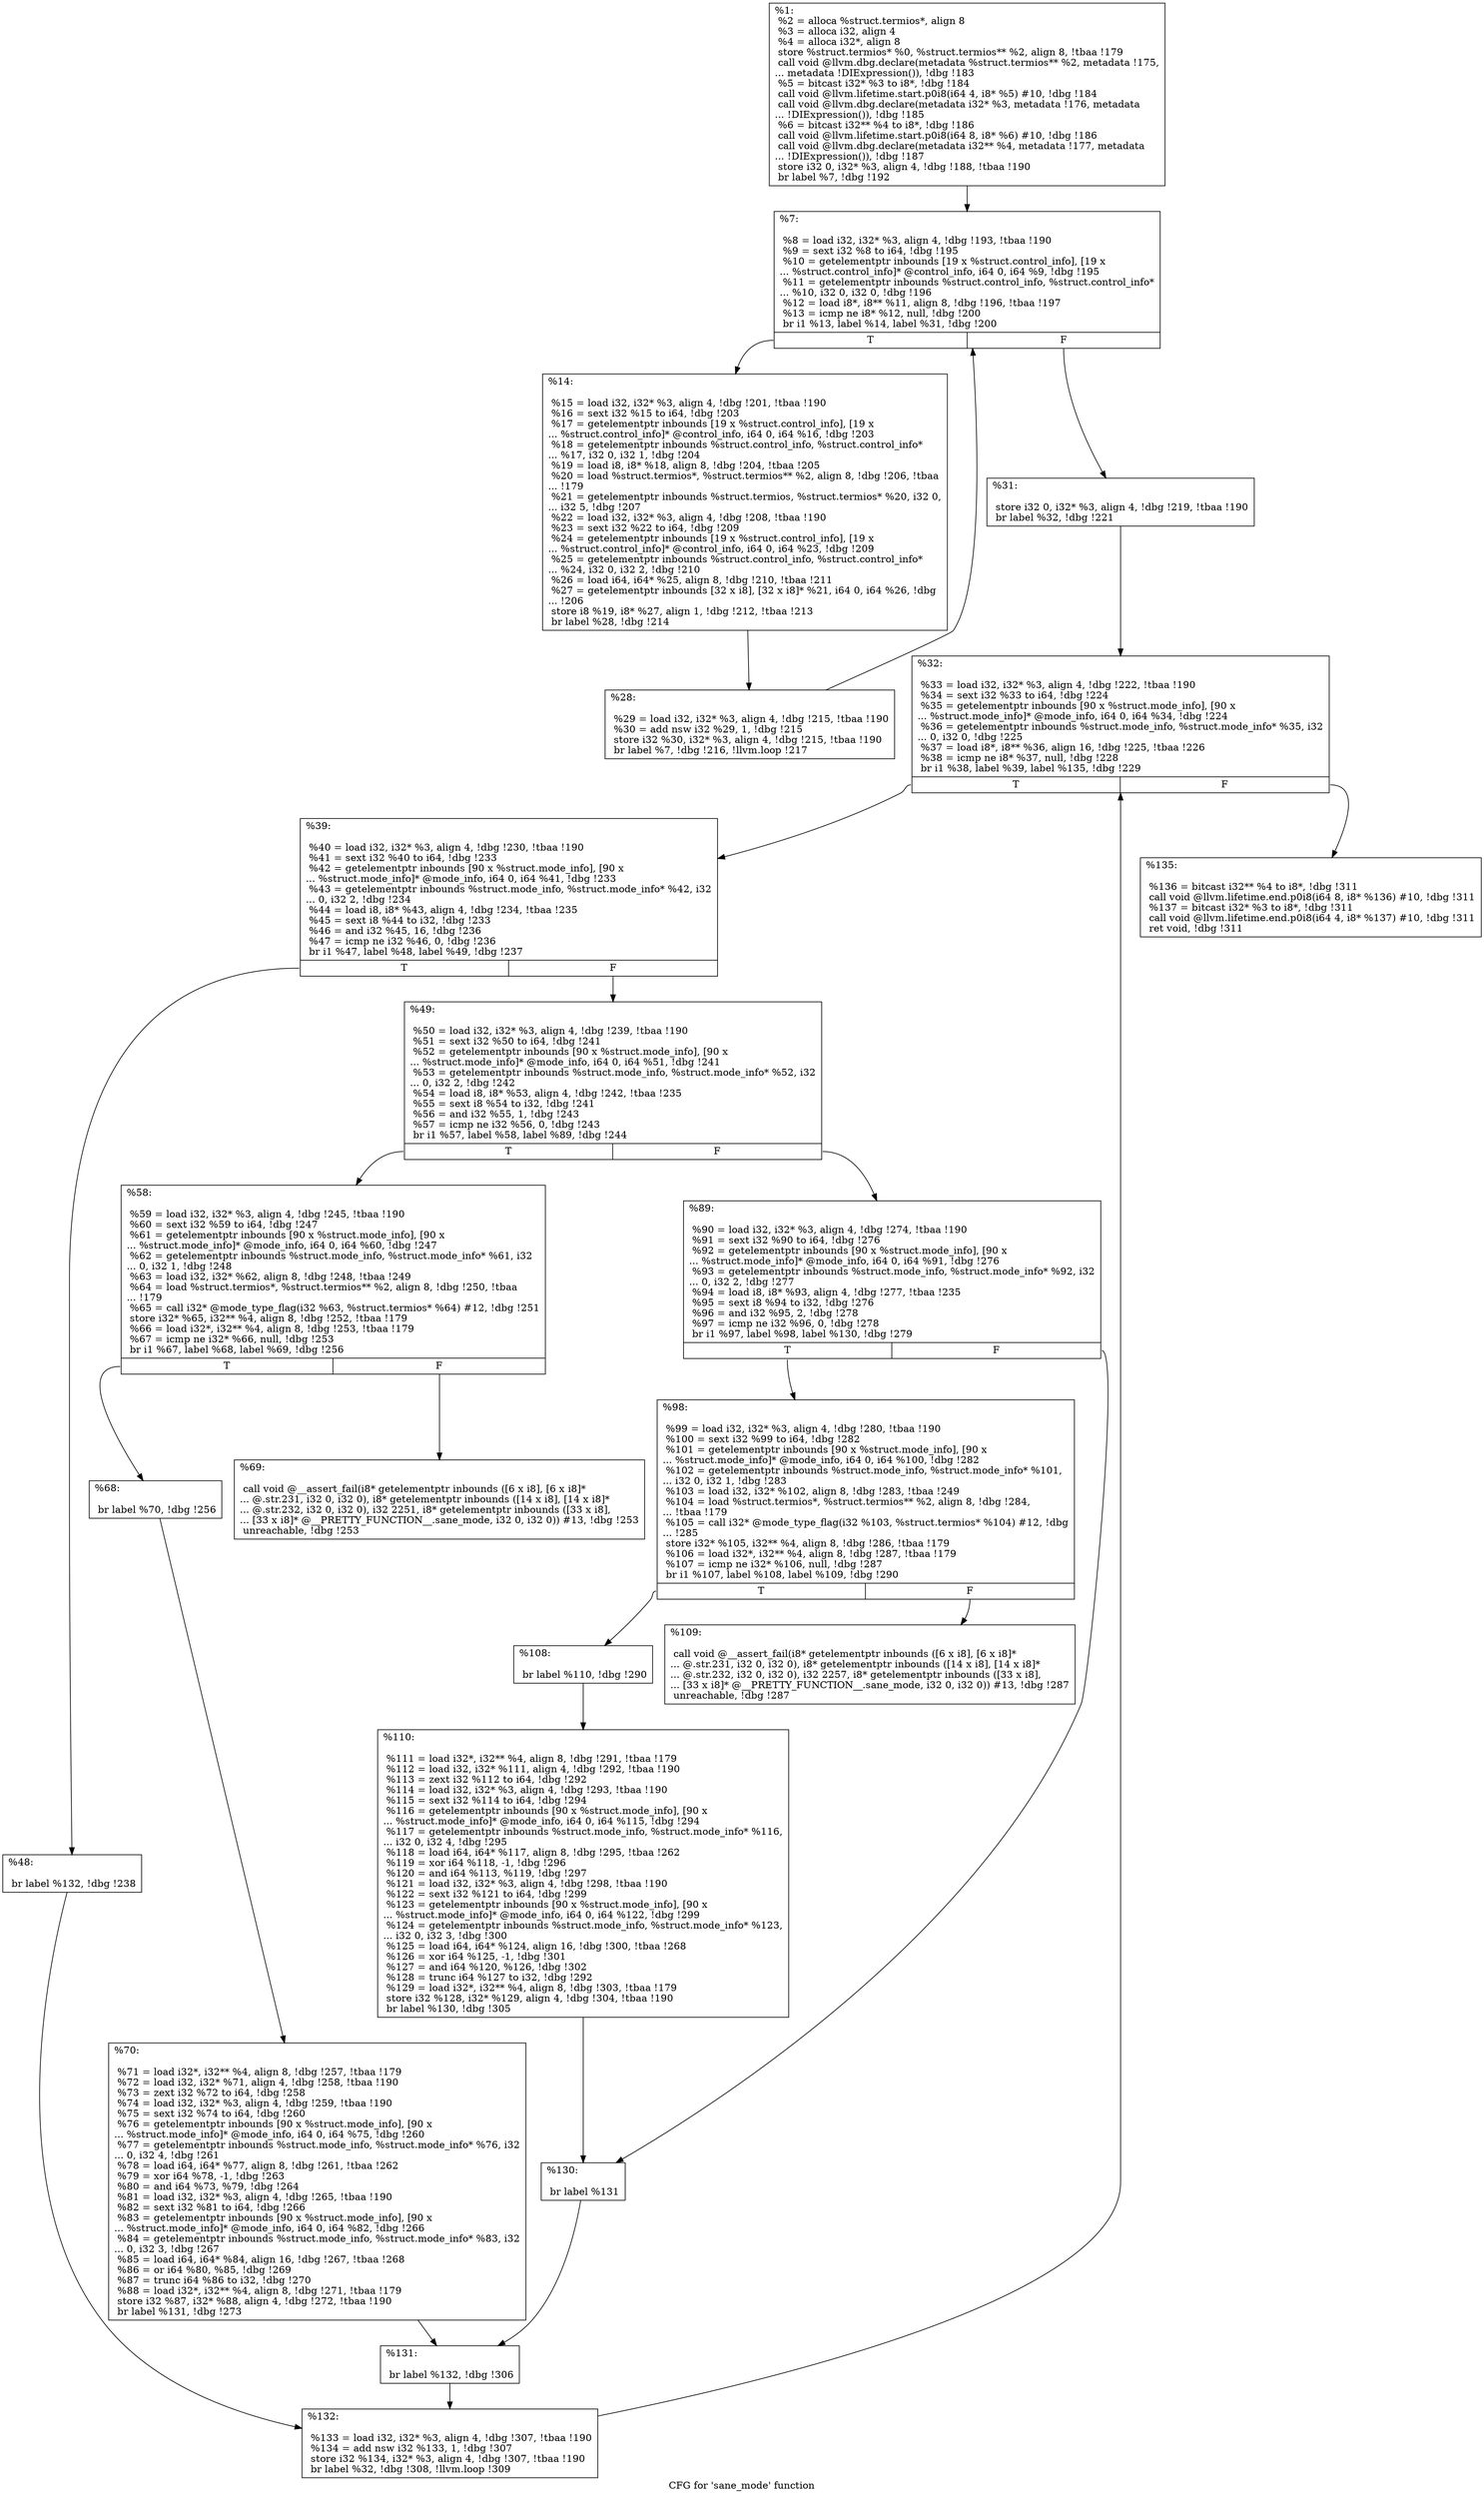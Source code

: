 digraph "CFG for 'sane_mode' function" {
	label="CFG for 'sane_mode' function";

	Node0x1c627d0 [shape=record,label="{%1:\l  %2 = alloca %struct.termios*, align 8\l  %3 = alloca i32, align 4\l  %4 = alloca i32*, align 8\l  store %struct.termios* %0, %struct.termios** %2, align 8, !tbaa !179\l  call void @llvm.dbg.declare(metadata %struct.termios** %2, metadata !175,\l... metadata !DIExpression()), !dbg !183\l  %5 = bitcast i32* %3 to i8*, !dbg !184\l  call void @llvm.lifetime.start.p0i8(i64 4, i8* %5) #10, !dbg !184\l  call void @llvm.dbg.declare(metadata i32* %3, metadata !176, metadata\l... !DIExpression()), !dbg !185\l  %6 = bitcast i32** %4 to i8*, !dbg !186\l  call void @llvm.lifetime.start.p0i8(i64 8, i8* %6) #10, !dbg !186\l  call void @llvm.dbg.declare(metadata i32** %4, metadata !177, metadata\l... !DIExpression()), !dbg !187\l  store i32 0, i32* %3, align 4, !dbg !188, !tbaa !190\l  br label %7, !dbg !192\l}"];
	Node0x1c627d0 -> Node0x1c1e8e0;
	Node0x1c1e8e0 [shape=record,label="{%7:\l\l  %8 = load i32, i32* %3, align 4, !dbg !193, !tbaa !190\l  %9 = sext i32 %8 to i64, !dbg !195\l  %10 = getelementptr inbounds [19 x %struct.control_info], [19 x\l... %struct.control_info]* @control_info, i64 0, i64 %9, !dbg !195\l  %11 = getelementptr inbounds %struct.control_info, %struct.control_info*\l... %10, i32 0, i32 0, !dbg !196\l  %12 = load i8*, i8** %11, align 8, !dbg !196, !tbaa !197\l  %13 = icmp ne i8* %12, null, !dbg !200\l  br i1 %13, label %14, label %31, !dbg !200\l|{<s0>T|<s1>F}}"];
	Node0x1c1e8e0:s0 -> Node0x1c1e960;
	Node0x1c1e8e0:s1 -> Node0x1c1ea00;
	Node0x1c1e960 [shape=record,label="{%14:\l\l  %15 = load i32, i32* %3, align 4, !dbg !201, !tbaa !190\l  %16 = sext i32 %15 to i64, !dbg !203\l  %17 = getelementptr inbounds [19 x %struct.control_info], [19 x\l... %struct.control_info]* @control_info, i64 0, i64 %16, !dbg !203\l  %18 = getelementptr inbounds %struct.control_info, %struct.control_info*\l... %17, i32 0, i32 1, !dbg !204\l  %19 = load i8, i8* %18, align 8, !dbg !204, !tbaa !205\l  %20 = load %struct.termios*, %struct.termios** %2, align 8, !dbg !206, !tbaa\l... !179\l  %21 = getelementptr inbounds %struct.termios, %struct.termios* %20, i32 0,\l... i32 5, !dbg !207\l  %22 = load i32, i32* %3, align 4, !dbg !208, !tbaa !190\l  %23 = sext i32 %22 to i64, !dbg !209\l  %24 = getelementptr inbounds [19 x %struct.control_info], [19 x\l... %struct.control_info]* @control_info, i64 0, i64 %23, !dbg !209\l  %25 = getelementptr inbounds %struct.control_info, %struct.control_info*\l... %24, i32 0, i32 2, !dbg !210\l  %26 = load i64, i64* %25, align 8, !dbg !210, !tbaa !211\l  %27 = getelementptr inbounds [32 x i8], [32 x i8]* %21, i64 0, i64 %26, !dbg\l... !206\l  store i8 %19, i8* %27, align 1, !dbg !212, !tbaa !213\l  br label %28, !dbg !214\l}"];
	Node0x1c1e960 -> Node0x1c1e9b0;
	Node0x1c1e9b0 [shape=record,label="{%28:\l\l  %29 = load i32, i32* %3, align 4, !dbg !215, !tbaa !190\l  %30 = add nsw i32 %29, 1, !dbg !215\l  store i32 %30, i32* %3, align 4, !dbg !215, !tbaa !190\l  br label %7, !dbg !216, !llvm.loop !217\l}"];
	Node0x1c1e9b0 -> Node0x1c1e8e0;
	Node0x1c1ea00 [shape=record,label="{%31:\l\l  store i32 0, i32* %3, align 4, !dbg !219, !tbaa !190\l  br label %32, !dbg !221\l}"];
	Node0x1c1ea00 -> Node0x1c1ea50;
	Node0x1c1ea50 [shape=record,label="{%32:\l\l  %33 = load i32, i32* %3, align 4, !dbg !222, !tbaa !190\l  %34 = sext i32 %33 to i64, !dbg !224\l  %35 = getelementptr inbounds [90 x %struct.mode_info], [90 x\l... %struct.mode_info]* @mode_info, i64 0, i64 %34, !dbg !224\l  %36 = getelementptr inbounds %struct.mode_info, %struct.mode_info* %35, i32\l... 0, i32 0, !dbg !225\l  %37 = load i8*, i8** %36, align 16, !dbg !225, !tbaa !226\l  %38 = icmp ne i8* %37, null, !dbg !228\l  br i1 %38, label %39, label %135, !dbg !229\l|{<s0>T|<s1>F}}"];
	Node0x1c1ea50:s0 -> Node0x1c1eaa0;
	Node0x1c1ea50:s1 -> Node0x1c1ef50;
	Node0x1c1eaa0 [shape=record,label="{%39:\l\l  %40 = load i32, i32* %3, align 4, !dbg !230, !tbaa !190\l  %41 = sext i32 %40 to i64, !dbg !233\l  %42 = getelementptr inbounds [90 x %struct.mode_info], [90 x\l... %struct.mode_info]* @mode_info, i64 0, i64 %41, !dbg !233\l  %43 = getelementptr inbounds %struct.mode_info, %struct.mode_info* %42, i32\l... 0, i32 2, !dbg !234\l  %44 = load i8, i8* %43, align 4, !dbg !234, !tbaa !235\l  %45 = sext i8 %44 to i32, !dbg !233\l  %46 = and i32 %45, 16, !dbg !236\l  %47 = icmp ne i32 %46, 0, !dbg !236\l  br i1 %47, label %48, label %49, !dbg !237\l|{<s0>T|<s1>F}}"];
	Node0x1c1eaa0:s0 -> Node0x1c1eaf0;
	Node0x1c1eaa0:s1 -> Node0x1c1eb40;
	Node0x1c1eaf0 [shape=record,label="{%48:\l\l  br label %132, !dbg !238\l}"];
	Node0x1c1eaf0 -> Node0x1c1ef00;
	Node0x1c1eb40 [shape=record,label="{%49:\l\l  %50 = load i32, i32* %3, align 4, !dbg !239, !tbaa !190\l  %51 = sext i32 %50 to i64, !dbg !241\l  %52 = getelementptr inbounds [90 x %struct.mode_info], [90 x\l... %struct.mode_info]* @mode_info, i64 0, i64 %51, !dbg !241\l  %53 = getelementptr inbounds %struct.mode_info, %struct.mode_info* %52, i32\l... 0, i32 2, !dbg !242\l  %54 = load i8, i8* %53, align 4, !dbg !242, !tbaa !235\l  %55 = sext i8 %54 to i32, !dbg !241\l  %56 = and i32 %55, 1, !dbg !243\l  %57 = icmp ne i32 %56, 0, !dbg !243\l  br i1 %57, label %58, label %89, !dbg !244\l|{<s0>T|<s1>F}}"];
	Node0x1c1eb40:s0 -> Node0x1c1eb90;
	Node0x1c1eb40:s1 -> Node0x1c1ecd0;
	Node0x1c1eb90 [shape=record,label="{%58:\l\l  %59 = load i32, i32* %3, align 4, !dbg !245, !tbaa !190\l  %60 = sext i32 %59 to i64, !dbg !247\l  %61 = getelementptr inbounds [90 x %struct.mode_info], [90 x\l... %struct.mode_info]* @mode_info, i64 0, i64 %60, !dbg !247\l  %62 = getelementptr inbounds %struct.mode_info, %struct.mode_info* %61, i32\l... 0, i32 1, !dbg !248\l  %63 = load i32, i32* %62, align 8, !dbg !248, !tbaa !249\l  %64 = load %struct.termios*, %struct.termios** %2, align 8, !dbg !250, !tbaa\l... !179\l  %65 = call i32* @mode_type_flag(i32 %63, %struct.termios* %64) #12, !dbg !251\l  store i32* %65, i32** %4, align 8, !dbg !252, !tbaa !179\l  %66 = load i32*, i32** %4, align 8, !dbg !253, !tbaa !179\l  %67 = icmp ne i32* %66, null, !dbg !253\l  br i1 %67, label %68, label %69, !dbg !256\l|{<s0>T|<s1>F}}"];
	Node0x1c1eb90:s0 -> Node0x1c1ebe0;
	Node0x1c1eb90:s1 -> Node0x1c1ec30;
	Node0x1c1ebe0 [shape=record,label="{%68:\l\l  br label %70, !dbg !256\l}"];
	Node0x1c1ebe0 -> Node0x1c1ec80;
	Node0x1c1ec30 [shape=record,label="{%69:\l\l  call void @__assert_fail(i8* getelementptr inbounds ([6 x i8], [6 x i8]*\l... @.str.231, i32 0, i32 0), i8* getelementptr inbounds ([14 x i8], [14 x i8]*\l... @.str.232, i32 0, i32 0), i32 2251, i8* getelementptr inbounds ([33 x i8],\l... [33 x i8]* @__PRETTY_FUNCTION__.sane_mode, i32 0, i32 0)) #13, !dbg !253\l  unreachable, !dbg !253\l}"];
	Node0x1c1ec80 [shape=record,label="{%70:\l\l  %71 = load i32*, i32** %4, align 8, !dbg !257, !tbaa !179\l  %72 = load i32, i32* %71, align 4, !dbg !258, !tbaa !190\l  %73 = zext i32 %72 to i64, !dbg !258\l  %74 = load i32, i32* %3, align 4, !dbg !259, !tbaa !190\l  %75 = sext i32 %74 to i64, !dbg !260\l  %76 = getelementptr inbounds [90 x %struct.mode_info], [90 x\l... %struct.mode_info]* @mode_info, i64 0, i64 %75, !dbg !260\l  %77 = getelementptr inbounds %struct.mode_info, %struct.mode_info* %76, i32\l... 0, i32 4, !dbg !261\l  %78 = load i64, i64* %77, align 8, !dbg !261, !tbaa !262\l  %79 = xor i64 %78, -1, !dbg !263\l  %80 = and i64 %73, %79, !dbg !264\l  %81 = load i32, i32* %3, align 4, !dbg !265, !tbaa !190\l  %82 = sext i32 %81 to i64, !dbg !266\l  %83 = getelementptr inbounds [90 x %struct.mode_info], [90 x\l... %struct.mode_info]* @mode_info, i64 0, i64 %82, !dbg !266\l  %84 = getelementptr inbounds %struct.mode_info, %struct.mode_info* %83, i32\l... 0, i32 3, !dbg !267\l  %85 = load i64, i64* %84, align 16, !dbg !267, !tbaa !268\l  %86 = or i64 %80, %85, !dbg !269\l  %87 = trunc i64 %86 to i32, !dbg !270\l  %88 = load i32*, i32** %4, align 8, !dbg !271, !tbaa !179\l  store i32 %87, i32* %88, align 4, !dbg !272, !tbaa !190\l  br label %131, !dbg !273\l}"];
	Node0x1c1ec80 -> Node0x1c1eeb0;
	Node0x1c1ecd0 [shape=record,label="{%89:\l\l  %90 = load i32, i32* %3, align 4, !dbg !274, !tbaa !190\l  %91 = sext i32 %90 to i64, !dbg !276\l  %92 = getelementptr inbounds [90 x %struct.mode_info], [90 x\l... %struct.mode_info]* @mode_info, i64 0, i64 %91, !dbg !276\l  %93 = getelementptr inbounds %struct.mode_info, %struct.mode_info* %92, i32\l... 0, i32 2, !dbg !277\l  %94 = load i8, i8* %93, align 4, !dbg !277, !tbaa !235\l  %95 = sext i8 %94 to i32, !dbg !276\l  %96 = and i32 %95, 2, !dbg !278\l  %97 = icmp ne i32 %96, 0, !dbg !278\l  br i1 %97, label %98, label %130, !dbg !279\l|{<s0>T|<s1>F}}"];
	Node0x1c1ecd0:s0 -> Node0x1c1ed20;
	Node0x1c1ecd0:s1 -> Node0x1c1ee60;
	Node0x1c1ed20 [shape=record,label="{%98:\l\l  %99 = load i32, i32* %3, align 4, !dbg !280, !tbaa !190\l  %100 = sext i32 %99 to i64, !dbg !282\l  %101 = getelementptr inbounds [90 x %struct.mode_info], [90 x\l... %struct.mode_info]* @mode_info, i64 0, i64 %100, !dbg !282\l  %102 = getelementptr inbounds %struct.mode_info, %struct.mode_info* %101,\l... i32 0, i32 1, !dbg !283\l  %103 = load i32, i32* %102, align 8, !dbg !283, !tbaa !249\l  %104 = load %struct.termios*, %struct.termios** %2, align 8, !dbg !284,\l... !tbaa !179\l  %105 = call i32* @mode_type_flag(i32 %103, %struct.termios* %104) #12, !dbg\l... !285\l  store i32* %105, i32** %4, align 8, !dbg !286, !tbaa !179\l  %106 = load i32*, i32** %4, align 8, !dbg !287, !tbaa !179\l  %107 = icmp ne i32* %106, null, !dbg !287\l  br i1 %107, label %108, label %109, !dbg !290\l|{<s0>T|<s1>F}}"];
	Node0x1c1ed20:s0 -> Node0x1c1ed70;
	Node0x1c1ed20:s1 -> Node0x1c1edc0;
	Node0x1c1ed70 [shape=record,label="{%108:\l\l  br label %110, !dbg !290\l}"];
	Node0x1c1ed70 -> Node0x1c1ee10;
	Node0x1c1edc0 [shape=record,label="{%109:\l\l  call void @__assert_fail(i8* getelementptr inbounds ([6 x i8], [6 x i8]*\l... @.str.231, i32 0, i32 0), i8* getelementptr inbounds ([14 x i8], [14 x i8]*\l... @.str.232, i32 0, i32 0), i32 2257, i8* getelementptr inbounds ([33 x i8],\l... [33 x i8]* @__PRETTY_FUNCTION__.sane_mode, i32 0, i32 0)) #13, !dbg !287\l  unreachable, !dbg !287\l}"];
	Node0x1c1ee10 [shape=record,label="{%110:\l\l  %111 = load i32*, i32** %4, align 8, !dbg !291, !tbaa !179\l  %112 = load i32, i32* %111, align 4, !dbg !292, !tbaa !190\l  %113 = zext i32 %112 to i64, !dbg !292\l  %114 = load i32, i32* %3, align 4, !dbg !293, !tbaa !190\l  %115 = sext i32 %114 to i64, !dbg !294\l  %116 = getelementptr inbounds [90 x %struct.mode_info], [90 x\l... %struct.mode_info]* @mode_info, i64 0, i64 %115, !dbg !294\l  %117 = getelementptr inbounds %struct.mode_info, %struct.mode_info* %116,\l... i32 0, i32 4, !dbg !295\l  %118 = load i64, i64* %117, align 8, !dbg !295, !tbaa !262\l  %119 = xor i64 %118, -1, !dbg !296\l  %120 = and i64 %113, %119, !dbg !297\l  %121 = load i32, i32* %3, align 4, !dbg !298, !tbaa !190\l  %122 = sext i32 %121 to i64, !dbg !299\l  %123 = getelementptr inbounds [90 x %struct.mode_info], [90 x\l... %struct.mode_info]* @mode_info, i64 0, i64 %122, !dbg !299\l  %124 = getelementptr inbounds %struct.mode_info, %struct.mode_info* %123,\l... i32 0, i32 3, !dbg !300\l  %125 = load i64, i64* %124, align 16, !dbg !300, !tbaa !268\l  %126 = xor i64 %125, -1, !dbg !301\l  %127 = and i64 %120, %126, !dbg !302\l  %128 = trunc i64 %127 to i32, !dbg !292\l  %129 = load i32*, i32** %4, align 8, !dbg !303, !tbaa !179\l  store i32 %128, i32* %129, align 4, !dbg !304, !tbaa !190\l  br label %130, !dbg !305\l}"];
	Node0x1c1ee10 -> Node0x1c1ee60;
	Node0x1c1ee60 [shape=record,label="{%130:\l\l  br label %131\l}"];
	Node0x1c1ee60 -> Node0x1c1eeb0;
	Node0x1c1eeb0 [shape=record,label="{%131:\l\l  br label %132, !dbg !306\l}"];
	Node0x1c1eeb0 -> Node0x1c1ef00;
	Node0x1c1ef00 [shape=record,label="{%132:\l\l  %133 = load i32, i32* %3, align 4, !dbg !307, !tbaa !190\l  %134 = add nsw i32 %133, 1, !dbg !307\l  store i32 %134, i32* %3, align 4, !dbg !307, !tbaa !190\l  br label %32, !dbg !308, !llvm.loop !309\l}"];
	Node0x1c1ef00 -> Node0x1c1ea50;
	Node0x1c1ef50 [shape=record,label="{%135:\l\l  %136 = bitcast i32** %4 to i8*, !dbg !311\l  call void @llvm.lifetime.end.p0i8(i64 8, i8* %136) #10, !dbg !311\l  %137 = bitcast i32* %3 to i8*, !dbg !311\l  call void @llvm.lifetime.end.p0i8(i64 4, i8* %137) #10, !dbg !311\l  ret void, !dbg !311\l}"];
}

